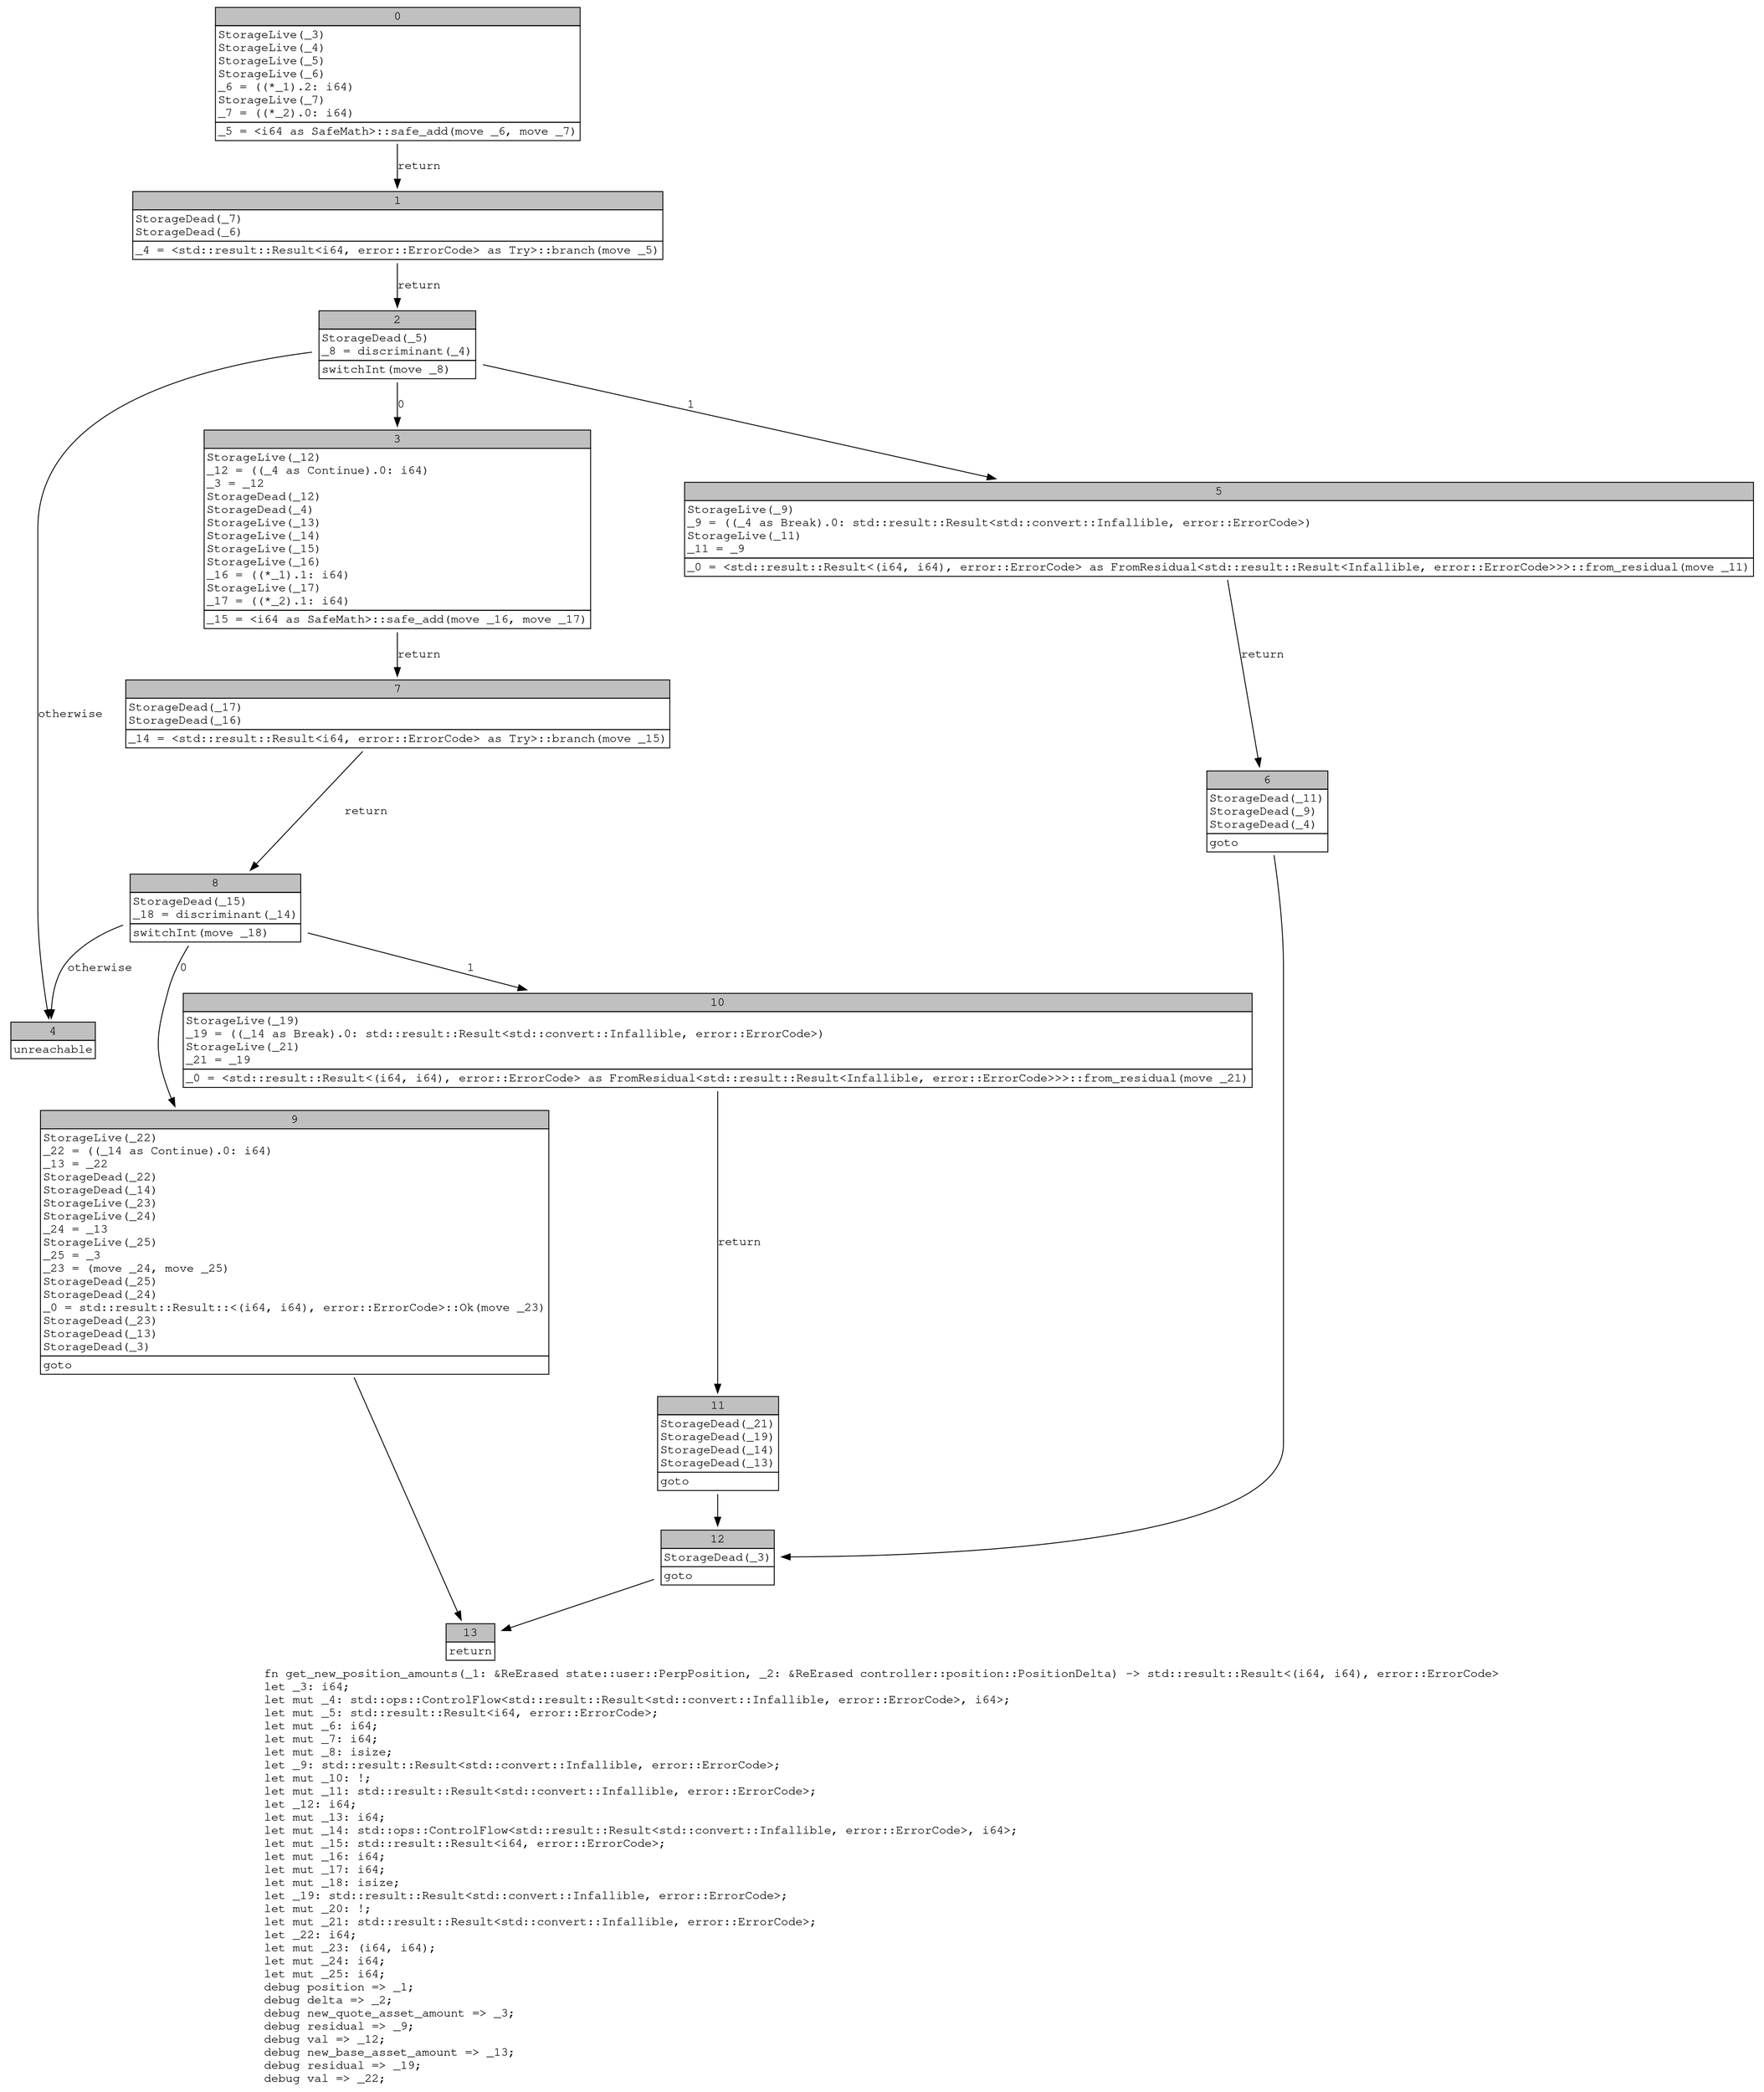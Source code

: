digraph Mir_0_2669 {
    graph [fontname="Courier, monospace"];
    node [fontname="Courier, monospace"];
    edge [fontname="Courier, monospace"];
    label=<fn get_new_position_amounts(_1: &amp;ReErased state::user::PerpPosition, _2: &amp;ReErased controller::position::PositionDelta) -&gt; std::result::Result&lt;(i64, i64), error::ErrorCode&gt;<br align="left"/>let _3: i64;<br align="left"/>let mut _4: std::ops::ControlFlow&lt;std::result::Result&lt;std::convert::Infallible, error::ErrorCode&gt;, i64&gt;;<br align="left"/>let mut _5: std::result::Result&lt;i64, error::ErrorCode&gt;;<br align="left"/>let mut _6: i64;<br align="left"/>let mut _7: i64;<br align="left"/>let mut _8: isize;<br align="left"/>let _9: std::result::Result&lt;std::convert::Infallible, error::ErrorCode&gt;;<br align="left"/>let mut _10: !;<br align="left"/>let mut _11: std::result::Result&lt;std::convert::Infallible, error::ErrorCode&gt;;<br align="left"/>let _12: i64;<br align="left"/>let mut _13: i64;<br align="left"/>let mut _14: std::ops::ControlFlow&lt;std::result::Result&lt;std::convert::Infallible, error::ErrorCode&gt;, i64&gt;;<br align="left"/>let mut _15: std::result::Result&lt;i64, error::ErrorCode&gt;;<br align="left"/>let mut _16: i64;<br align="left"/>let mut _17: i64;<br align="left"/>let mut _18: isize;<br align="left"/>let _19: std::result::Result&lt;std::convert::Infallible, error::ErrorCode&gt;;<br align="left"/>let mut _20: !;<br align="left"/>let mut _21: std::result::Result&lt;std::convert::Infallible, error::ErrorCode&gt;;<br align="left"/>let _22: i64;<br align="left"/>let mut _23: (i64, i64);<br align="left"/>let mut _24: i64;<br align="left"/>let mut _25: i64;<br align="left"/>debug position =&gt; _1;<br align="left"/>debug delta =&gt; _2;<br align="left"/>debug new_quote_asset_amount =&gt; _3;<br align="left"/>debug residual =&gt; _9;<br align="left"/>debug val =&gt; _12;<br align="left"/>debug new_base_asset_amount =&gt; _13;<br align="left"/>debug residual =&gt; _19;<br align="left"/>debug val =&gt; _22;<br align="left"/>>;
    bb0__0_2669 [shape="none", label=<<table border="0" cellborder="1" cellspacing="0"><tr><td bgcolor="gray" align="center" colspan="1">0</td></tr><tr><td align="left" balign="left">StorageLive(_3)<br/>StorageLive(_4)<br/>StorageLive(_5)<br/>StorageLive(_6)<br/>_6 = ((*_1).2: i64)<br/>StorageLive(_7)<br/>_7 = ((*_2).0: i64)<br/></td></tr><tr><td align="left">_5 = &lt;i64 as SafeMath&gt;::safe_add(move _6, move _7)</td></tr></table>>];
    bb1__0_2669 [shape="none", label=<<table border="0" cellborder="1" cellspacing="0"><tr><td bgcolor="gray" align="center" colspan="1">1</td></tr><tr><td align="left" balign="left">StorageDead(_7)<br/>StorageDead(_6)<br/></td></tr><tr><td align="left">_4 = &lt;std::result::Result&lt;i64, error::ErrorCode&gt; as Try&gt;::branch(move _5)</td></tr></table>>];
    bb2__0_2669 [shape="none", label=<<table border="0" cellborder="1" cellspacing="0"><tr><td bgcolor="gray" align="center" colspan="1">2</td></tr><tr><td align="left" balign="left">StorageDead(_5)<br/>_8 = discriminant(_4)<br/></td></tr><tr><td align="left">switchInt(move _8)</td></tr></table>>];
    bb3__0_2669 [shape="none", label=<<table border="0" cellborder="1" cellspacing="0"><tr><td bgcolor="gray" align="center" colspan="1">3</td></tr><tr><td align="left" balign="left">StorageLive(_12)<br/>_12 = ((_4 as Continue).0: i64)<br/>_3 = _12<br/>StorageDead(_12)<br/>StorageDead(_4)<br/>StorageLive(_13)<br/>StorageLive(_14)<br/>StorageLive(_15)<br/>StorageLive(_16)<br/>_16 = ((*_1).1: i64)<br/>StorageLive(_17)<br/>_17 = ((*_2).1: i64)<br/></td></tr><tr><td align="left">_15 = &lt;i64 as SafeMath&gt;::safe_add(move _16, move _17)</td></tr></table>>];
    bb4__0_2669 [shape="none", label=<<table border="0" cellborder="1" cellspacing="0"><tr><td bgcolor="gray" align="center" colspan="1">4</td></tr><tr><td align="left">unreachable</td></tr></table>>];
    bb5__0_2669 [shape="none", label=<<table border="0" cellborder="1" cellspacing="0"><tr><td bgcolor="gray" align="center" colspan="1">5</td></tr><tr><td align="left" balign="left">StorageLive(_9)<br/>_9 = ((_4 as Break).0: std::result::Result&lt;std::convert::Infallible, error::ErrorCode&gt;)<br/>StorageLive(_11)<br/>_11 = _9<br/></td></tr><tr><td align="left">_0 = &lt;std::result::Result&lt;(i64, i64), error::ErrorCode&gt; as FromResidual&lt;std::result::Result&lt;Infallible, error::ErrorCode&gt;&gt;&gt;::from_residual(move _11)</td></tr></table>>];
    bb6__0_2669 [shape="none", label=<<table border="0" cellborder="1" cellspacing="0"><tr><td bgcolor="gray" align="center" colspan="1">6</td></tr><tr><td align="left" balign="left">StorageDead(_11)<br/>StorageDead(_9)<br/>StorageDead(_4)<br/></td></tr><tr><td align="left">goto</td></tr></table>>];
    bb7__0_2669 [shape="none", label=<<table border="0" cellborder="1" cellspacing="0"><tr><td bgcolor="gray" align="center" colspan="1">7</td></tr><tr><td align="left" balign="left">StorageDead(_17)<br/>StorageDead(_16)<br/></td></tr><tr><td align="left">_14 = &lt;std::result::Result&lt;i64, error::ErrorCode&gt; as Try&gt;::branch(move _15)</td></tr></table>>];
    bb8__0_2669 [shape="none", label=<<table border="0" cellborder="1" cellspacing="0"><tr><td bgcolor="gray" align="center" colspan="1">8</td></tr><tr><td align="left" balign="left">StorageDead(_15)<br/>_18 = discriminant(_14)<br/></td></tr><tr><td align="left">switchInt(move _18)</td></tr></table>>];
    bb9__0_2669 [shape="none", label=<<table border="0" cellborder="1" cellspacing="0"><tr><td bgcolor="gray" align="center" colspan="1">9</td></tr><tr><td align="left" balign="left">StorageLive(_22)<br/>_22 = ((_14 as Continue).0: i64)<br/>_13 = _22<br/>StorageDead(_22)<br/>StorageDead(_14)<br/>StorageLive(_23)<br/>StorageLive(_24)<br/>_24 = _13<br/>StorageLive(_25)<br/>_25 = _3<br/>_23 = (move _24, move _25)<br/>StorageDead(_25)<br/>StorageDead(_24)<br/>_0 = std::result::Result::&lt;(i64, i64), error::ErrorCode&gt;::Ok(move _23)<br/>StorageDead(_23)<br/>StorageDead(_13)<br/>StorageDead(_3)<br/></td></tr><tr><td align="left">goto</td></tr></table>>];
    bb10__0_2669 [shape="none", label=<<table border="0" cellborder="1" cellspacing="0"><tr><td bgcolor="gray" align="center" colspan="1">10</td></tr><tr><td align="left" balign="left">StorageLive(_19)<br/>_19 = ((_14 as Break).0: std::result::Result&lt;std::convert::Infallible, error::ErrorCode&gt;)<br/>StorageLive(_21)<br/>_21 = _19<br/></td></tr><tr><td align="left">_0 = &lt;std::result::Result&lt;(i64, i64), error::ErrorCode&gt; as FromResidual&lt;std::result::Result&lt;Infallible, error::ErrorCode&gt;&gt;&gt;::from_residual(move _21)</td></tr></table>>];
    bb11__0_2669 [shape="none", label=<<table border="0" cellborder="1" cellspacing="0"><tr><td bgcolor="gray" align="center" colspan="1">11</td></tr><tr><td align="left" balign="left">StorageDead(_21)<br/>StorageDead(_19)<br/>StorageDead(_14)<br/>StorageDead(_13)<br/></td></tr><tr><td align="left">goto</td></tr></table>>];
    bb12__0_2669 [shape="none", label=<<table border="0" cellborder="1" cellspacing="0"><tr><td bgcolor="gray" align="center" colspan="1">12</td></tr><tr><td align="left" balign="left">StorageDead(_3)<br/></td></tr><tr><td align="left">goto</td></tr></table>>];
    bb13__0_2669 [shape="none", label=<<table border="0" cellborder="1" cellspacing="0"><tr><td bgcolor="gray" align="center" colspan="1">13</td></tr><tr><td align="left">return</td></tr></table>>];
    bb0__0_2669 -> bb1__0_2669 [label="return"];
    bb1__0_2669 -> bb2__0_2669 [label="return"];
    bb2__0_2669 -> bb3__0_2669 [label="0"];
    bb2__0_2669 -> bb5__0_2669 [label="1"];
    bb2__0_2669 -> bb4__0_2669 [label="otherwise"];
    bb3__0_2669 -> bb7__0_2669 [label="return"];
    bb5__0_2669 -> bb6__0_2669 [label="return"];
    bb6__0_2669 -> bb12__0_2669 [label=""];
    bb7__0_2669 -> bb8__0_2669 [label="return"];
    bb8__0_2669 -> bb9__0_2669 [label="0"];
    bb8__0_2669 -> bb10__0_2669 [label="1"];
    bb8__0_2669 -> bb4__0_2669 [label="otherwise"];
    bb9__0_2669 -> bb13__0_2669 [label=""];
    bb10__0_2669 -> bb11__0_2669 [label="return"];
    bb11__0_2669 -> bb12__0_2669 [label=""];
    bb12__0_2669 -> bb13__0_2669 [label=""];
}
